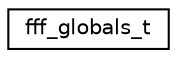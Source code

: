 digraph "Graphical Class Hierarchy"
{
  edge [fontname="Helvetica",fontsize="10",labelfontname="Helvetica",labelfontsize="10"];
  node [fontname="Helvetica",fontsize="10",shape=record];
  rankdir="LR";
  Node1 [label="fff_globals_t",height=0.2,width=0.4,color="black", fillcolor="white", style="filled",URL="$d5/d9e/structfff__globals__t.html"];
}
